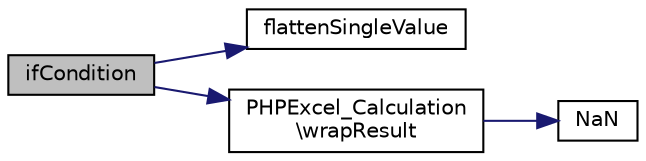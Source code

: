 digraph "ifCondition"
{
  edge [fontname="Helvetica",fontsize="10",labelfontname="Helvetica",labelfontsize="10"];
  node [fontname="Helvetica",fontsize="10",shape=record];
  rankdir="LR";
  Node419 [label="ifCondition",height=0.2,width=0.4,color="black", fillcolor="grey75", style="filled", fontcolor="black"];
  Node419 -> Node420 [color="midnightblue",fontsize="10",style="solid",fontname="Helvetica"];
  Node420 [label="flattenSingleValue",height=0.2,width=0.4,color="black", fillcolor="white", style="filled",URL="$class_p_h_p_excel___calculation___functions.html#acaf2a2e8a02edcc96314474aa06d8550"];
  Node419 -> Node421 [color="midnightblue",fontsize="10",style="solid",fontname="Helvetica"];
  Node421 [label="PHPExcel_Calculation\l\\wrapResult",height=0.2,width=0.4,color="black", fillcolor="white", style="filled",URL="$class_p_h_p_excel___calculation.html#a0cdf7d55a4c688f39925a5c1c5d7db90"];
  Node421 -> Node422 [color="midnightblue",fontsize="10",style="solid",fontname="Helvetica"];
  Node422 [label="NaN",height=0.2,width=0.4,color="black", fillcolor="white", style="filled",URL="$class_p_h_p_excel___calculation___functions.html#ad35ef66aa71a12a3f978b34c0e595a89"];
}
